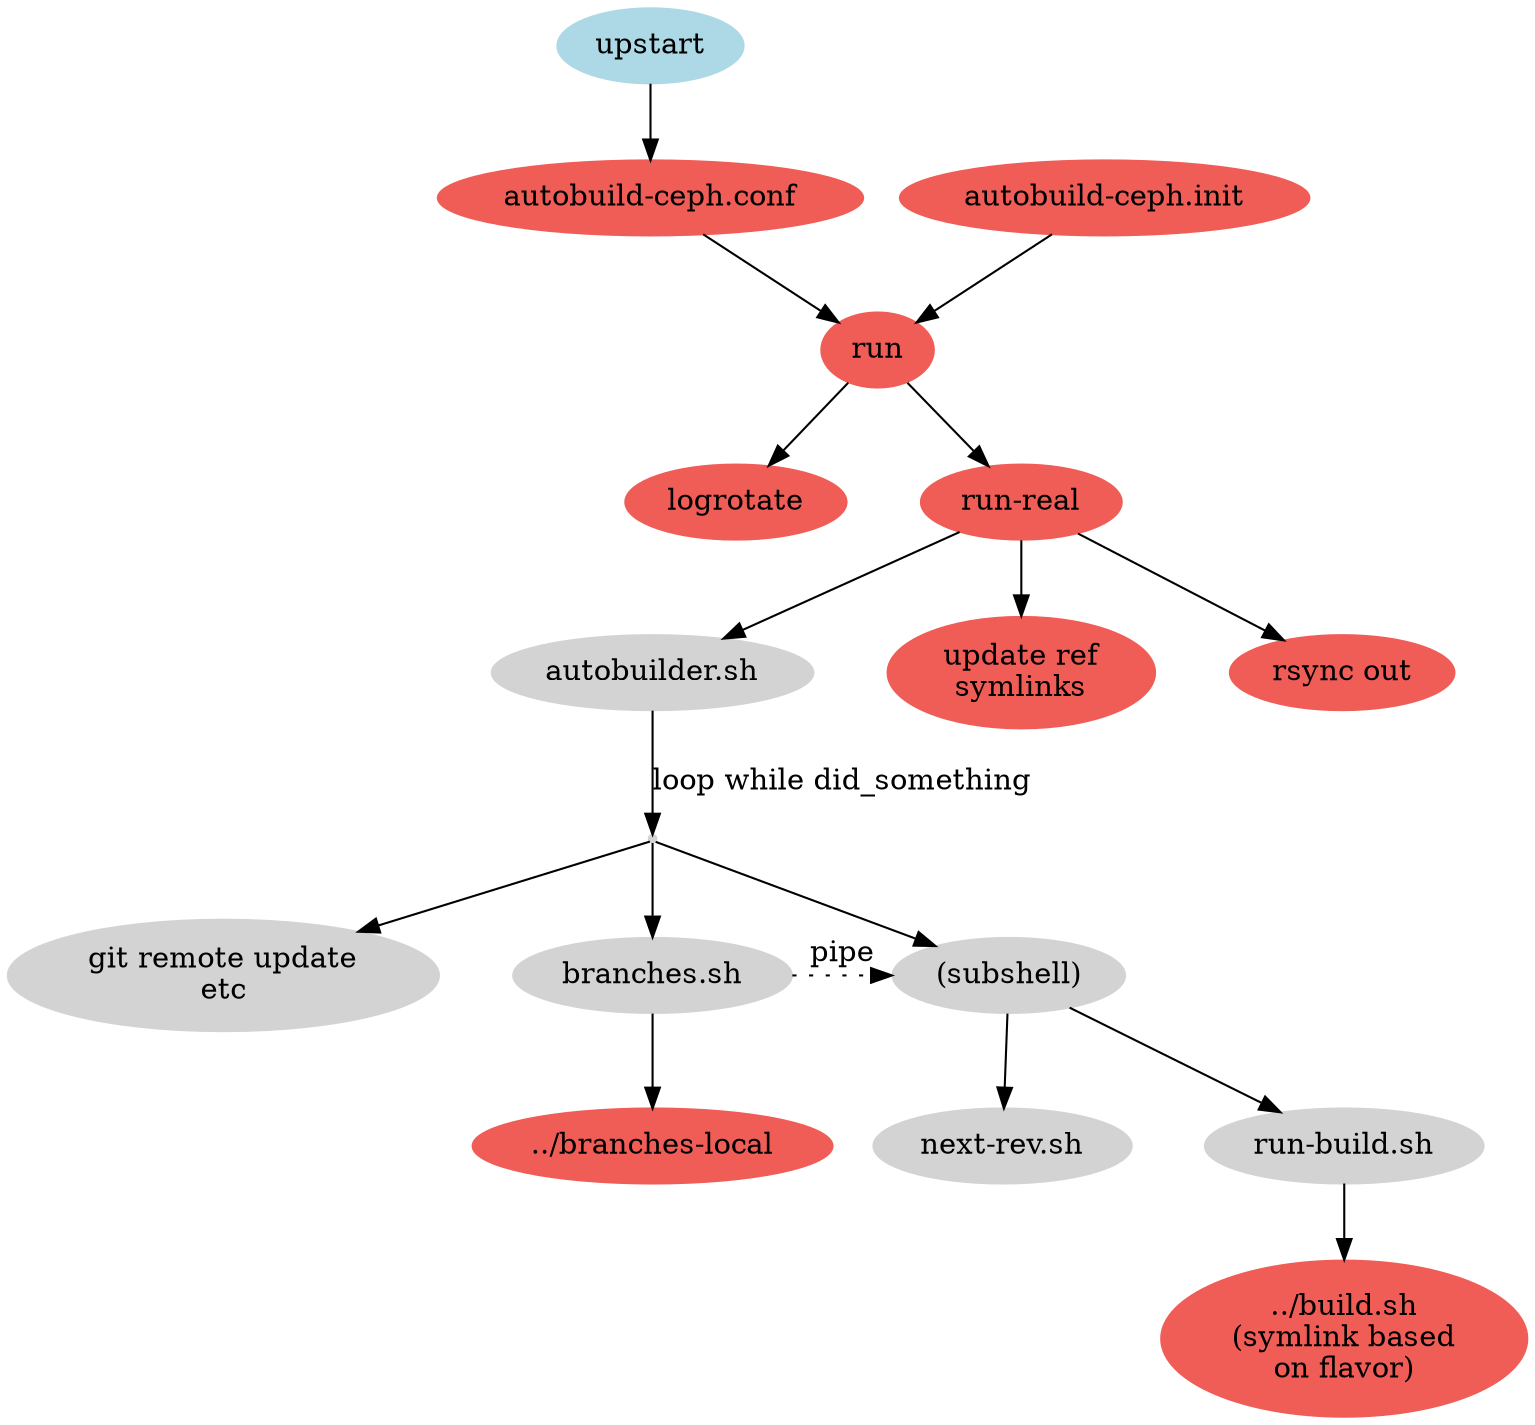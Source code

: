 digraph "autobuild-overview" {
  // force edge ordering to match calling order
  { rank=same; autobuilder_sh;
    update_ref_symlinks;
    rsync_out; }
    autobuilder_sh -> update_ref_symlinks -> rsync_out [style=invis];
  
  { rank=same; logrotate; run_real; }
  logrotate -> run_real [style=invis];
  
  { rank=same; git_remote_update;
    branches_sh;
    autobuilder_sh_subshell; }
  git_remote_update -> branches_sh -> autobuilder_sh_subshell [style=invis];
  
  { rank=same; next_rev_sh;
    run_build_sh; }
  next_rev_sh -> run_build_sh [style=invis];
  
  // provided by base OS
  upstart [color="lightblue", style=filled];
  
  // in autobuild-ceph.git
  autobuild_ceph_conf [label="autobuild-ceph.conf", color="#F05C56", style=filled];
  autobuild_ceph_init [label="autobuild-ceph.init", color="#F05C56", style=filled];
  run [color="#F05C56", style=filled];
  logrotate [color="#F05C56", style=filled];
  run_real [label="run-real", color="#F05C56", style=filled];
  update_ref_symlinks [label="update ref\nsymlinks", color="#F05C56", style=filled];
  rsync_out [label="rsync out", color="#F05C56", style=filled];
  branches_local [label="../branches-local", color="#F05C56", style=filled];
  build_sh [label="../build.sh\n(symlink based\non flavor)", color="#F05C56", style=filled];
  
  // in gitbuilder.git
  autobuilder_sh [label="autobuilder.sh", color="lightgray", style=filled];
  autobuilder_sh_loop [shape=point, color="lightgray"];
  autobuilder_sh_subshell [label="(subshell)", color="lightgray", style=filled];
  git_remote_update [label="git remote update\netc", color="lightgray", style=filled];
  branches_sh [label="branches.sh", color="lightgray", style=filled];
  branches_sh [label="branches.sh", color="lightgray", style=filled];
  next_rev_sh [label="next-rev.sh", color="lightgray", style=filled];
  run_build_sh [label="run-build.sh", color="lightgray", style=filled];
  
  // who calls who
  upstart -> autobuild_ceph_conf;
  {autobuild_ceph_conf; autobuild_ceph_init} -> run;
  run -> {
    logrotate;
    run_real;
  };
  run_real -> {
    autobuilder_sh;
    update_ref_symlinks;
    rsync_out;
    };
    autobuilder_sh -> autobuilder_sh_loop [label="loop while did_something"];
  autobuilder_sh_loop -> {
    git_remote_update;
    branches_sh;
    autobuilder_sh_subshell;
    };
  branches_sh -> branches_local;
  branches_sh -> autobuilder_sh_subshell [style=dotted, weight=1000, label="pipe"];
  autobuilder_sh_subshell -> {
    next_rev_sh;
    run_build_sh;
    };
  run_build_sh -> build_sh;
}
